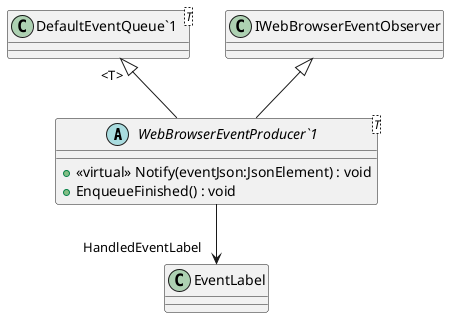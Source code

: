 @startuml
abstract class "WebBrowserEventProducer`1"<T> {
    + <<virtual>> Notify(eventJson:JsonElement) : void
    + EnqueueFinished() : void
}
class "DefaultEventQueue`1"<T> {
}
"DefaultEventQueue`1" "<T>" <|-- "WebBrowserEventProducer`1"
IWebBrowserEventObserver <|-- "WebBrowserEventProducer`1"
"WebBrowserEventProducer`1" --> "HandledEventLabel" EventLabel
@enduml
